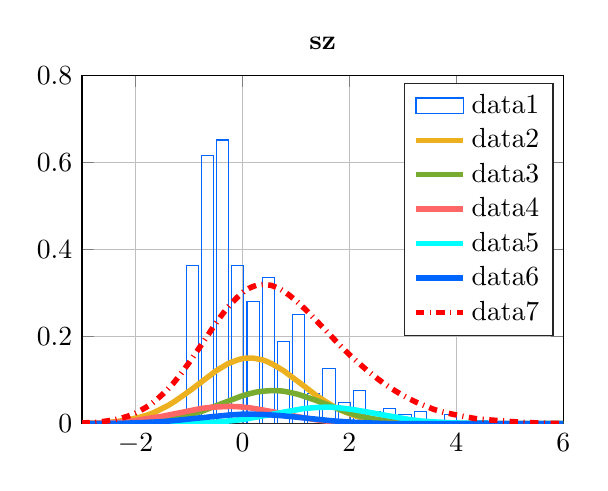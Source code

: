 % This file was created by matlab2tikz.
%
%The latest updates can be retrieved from
%  http://www.mathworks.com/matlabcentral/fileexchange/22022-matlab2tikz-matlab2tikz
%where you can also make suggestions and rate matlab2tikz.
%
\definecolor{mycolor1}{rgb}{0.0,0.4,1.0}%
\definecolor{mycolor2}{rgb}{0.929,0.694,0.125}%
\definecolor{mycolor3}{rgb}{0.466,0.674,0.188}%
\definecolor{mycolor4}{rgb}{0.0,1.0,1.0}%
%
\begin{tikzpicture}

\begin{axis}[%
width=2.406in,
height=1.741in,
at={(0.404in,0.243in)},
scale only axis,
bar shift auto,
xmin=-3,
xmax=6,
ymin=0,
ymax=0.8,
axis background/.style={fill=white},
title style={font=\bfseries},
title={sz},
xmajorgrids,
ymajorgrids,
legend style={legend cell align=left, align=left, draw=white!15!black}
]
\addplot[ybar, bar width=0.227, fill=white, fill opacity=0, draw=mycolor1, area legend] table[row sep=crcr] {%
-0.939	0.364\\
-0.655	0.617\\
-0.371	0.652\\
-0.086	0.364\\
0.198	0.28\\
0.482	0.336\\
0.767	0.189\\
1.051	0.252\\
1.335	0.07\\
1.619	0.126\\
1.904	0.049\\
2.188	0.077\\
2.472	0.028\\
2.756	0.035\\
3.041	0.021\\
3.325	0.028\\
3.609	0\\
3.893	0.021\\
4.178	0\\
4.462	0.007\\
};
\addplot[forget plot, color=white!15!black] table[row sep=crcr] {%
-3	0\\
6	0\\
};
\addlegendentry{data1}

\addplot [color=mycolor2, line width=2.0pt]
  table[row sep=crcr]{%
-3.01	0.001\\
-2.67	0.002\\
-2.43	0.004\\
-2.24	0.007\\
-2.07	0.011\\
-1.92	0.015\\
-1.78	0.02\\
-1.65	0.026\\
-1.52	0.034\\
-1.39	0.042\\
-1.26	0.052\\
-1.12	0.064\\
-0.95	0.079\\
-0.5	0.121\\
-0.38	0.13\\
-0.27	0.138\\
-0.17	0.143\\
-0.08	0.147\\
0.01	0.15\\
0.1	0.151\\
0.19	0.151\\
0.28	0.149\\
0.37	0.147\\
0.46	0.143\\
0.56	0.137\\
0.66	0.13\\
0.78	0.121\\
0.92	0.108\\
1.17	0.085\\
1.38	0.065\\
1.53	0.053\\
1.66	0.043\\
1.79	0.034\\
1.92	0.027\\
2.05	0.021\\
2.19	0.015\\
2.34	0.011\\
2.5	0.007\\
2.68	0.005\\
2.9	0.002\\
3.18	0.001\\
3.6	0.0\\
4.59	3.148e-06\\
6.01	1.082e-09\\
};
\addlegendentry{data2}

\addplot [color=mycolor3, line width=2.0pt]
  table[row sep=crcr]{%
-3.01	7.045e-05\\
-2.3	0.001\\
-1.95	0.002\\
-1.69	0.005\\
-1.47	0.008\\
-1.28	0.012\\
-1.1	0.017\\
-0.92	0.023\\
-0.73	0.03\\
-0.5	0.041\\
-0.03	0.063\\
0.13	0.069\\
0.27	0.073\\
0.4	0.075\\
0.52	0.076\\
0.64	0.076\\
0.76	0.075\\
0.89	0.072\\
1.03	0.068\\
1.18	0.062\\
1.37	0.054\\
1.97	0.026\\
2.16	0.019\\
2.34	0.014\\
2.52	0.01\\
2.72	0.006\\
2.94	0.004\\
3.2	0.002\\
3.55	0.001\\
4.13	7.792e-05\\
6.01	7.849e-09\\
};
\addlegendentry{data3}

\addplot [color=white!40!red, line width=2.0pt]
  table[row sep=crcr]{%
-3.01	0.001\\
-2.6	0.002\\
-2.29	0.004\\
-2.03	0.007\\
-1.78	0.012\\
-1.51	0.017\\
-1.06	0.028\\
-0.78	0.035\\
-0.58	0.038\\
-0.4	0.039\\
-0.23	0.04\\
-0.06	0.039\\
0.12	0.037\\
0.32	0.033\\
0.59	0.027\\
1.13	0.014\\
1.39	0.009\\
1.64	0.005\\
1.91	0.003\\
2.23	0.001\\
2.67	0.0\\
3.5	1.728e-05\\
6.01	1.875e-11\\
};
\addlegendentry{data4}

\addplot [color=mycolor4, line width=2.0pt]
  table[row sep=crcr]{%
-3.01	4.589e-07\\
-1.21	0.001\\
-0.78	0.002\\
-0.47	0.004\\
-0.2	0.007\\
0.06	0.011\\
0.34	0.017\\
1.15	0.035\\
1.34	0.037\\
1.51	0.038\\
1.68	0.038\\
1.86	0.036\\
2.05	0.033\\
2.29	0.028\\
3.11	0.01\\
3.37	0.006\\
3.64	0.004\\
3.95	0.002\\
4.35	0.001\\
5.02	5.479e-05\\
6.01	7.655e-07\\
};
\addlegendentry{data5}

\addplot [color=mycolor1, line width=2.0pt]
  table[row sep=crcr]{%
-3.01	9.389e-05\\
-2.25	0.001\\
-1.83	0.003\\
-1.48	0.005\\
-1.14	0.009\\
-0.59	0.016\\
-0.26	0.02\\
-0.01	0.022\\
0.21	0.022\\
0.44	0.021\\
0.69	0.019\\
1.03	0.015\\
1.66	0.007\\
2	0.004\\
2.36	0.002\\
2.81	0.0\\
3.56	4.165e-05\\
6.01	1.838e-10\\
};
\addlegendentry{data6}

\addplot [color=red, dashdotted, line width=2.0pt]
  table[row sep=crcr]{%
-3.01	0.002\\
-2.76	0.003\\
-2.56	0.006\\
-2.4	0.009\\
-2.26	0.013\\
-2.13	0.018\\
-2.01	0.024\\
-1.9	0.031\\
-1.8	0.038\\
-1.7	0.046\\
-1.6	0.056\\
-1.5	0.067\\
-1.4	0.079\\
-1.3	0.092\\
-1.2	0.107\\
-1.09	0.125\\
-0.97	0.145\\
-0.82	0.172\\
-0.47	0.236\\
-0.36	0.254\\
-0.27	0.268\\
-0.18	0.28\\
-0.1	0.29\\
-0.02	0.299\\
0.05	0.306\\
0.12	0.311\\
0.19	0.315\\
0.26	0.318\\
0.33	0.319\\
0.4	0.32\\
0.47	0.319\\
0.54	0.318\\
0.62	0.314\\
0.7	0.31\\
0.78	0.304\\
0.87	0.296\\
0.97	0.286\\
1.08	0.274\\
1.21	0.259\\
1.39	0.236\\
1.81	0.182\\
1.99	0.16\\
2.16	0.141\\
2.32	0.124\\
2.48	0.108\\
2.64	0.093\\
2.8	0.08\\
2.96	0.068\\
3.11	0.058\\
3.26	0.049\\
3.42	0.041\\
3.58	0.033\\
3.75	0.027\\
3.93	0.022\\
4.13	0.017\\
4.35	0.012\\
4.61	0.009\\
4.92	0.006\\
5.29	0.003\\
5.74	0.001\\
6.01	0.001\\
};
\addlegendentry{data7}

\end{axis}
\end{tikzpicture}%
